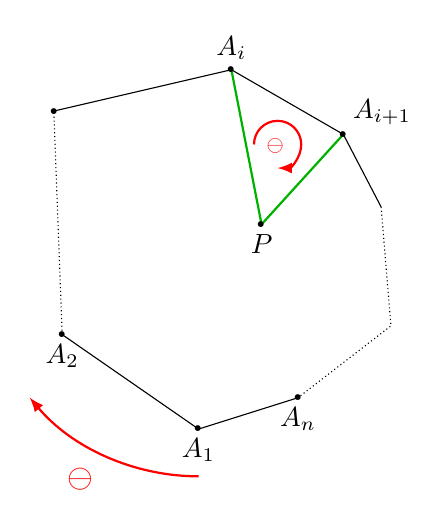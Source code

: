 ﻿\begin{tikzpicture}[scale=2]
\tikzset{
line/.style = {
shorten <=-3mm, shorten >=-3mm
},
vector/.style = {
thick,-latex
},
dot/.style = {
insert path={
  node[scale=2]{.}
}
},
perp/.style = {
draw,
angle eccentricity=.5,
angle radius=2mm,
pic text=.
}
}


% les points A1,...
\path
  +(-90:1.1)   coordinate (A1)
  +(-150:1)  coordinate (A2)
  +(135:1.3)   coordinate (A3)
  +(80:1.2)    coordinate (A4)
  +(40:1.2)   coordinate (A5)
  +(15:1.2)    coordinate (A6)
  +(-20:1.3) coordinate (A7)
  +(-55:1.1) coordinate (A8)
  (0.4,0.2) coordinate (P)
;

% le polygone
\draw (A8) -- (A1) -- (A2);
\draw[densely dotted]  (A2)--(A3) ;
\draw (A3)-- (A4) -- (A5) -- (A6) ;
\draw[densely dotted] (A6) -- (A7) -- (A8) ;


% rayons
\draw[green!70!black,thick] (P) --(A4);
\draw[green!70!black,thick] (P) --(A5);

% les points
\path
  (P) [dot] node[below]{$P$}
  (A1) [dot] node[below]{$A_1$}
  (A2) [dot] node[below]{$A_2$}
  (A3) [dot]
  (A8) [dot] node[below]{$A_n$}
  (A4) [dot] node[above]{$A_i$}
  (A5) [dot] node[above right]{$A_{i+1}$}
;


\draw[<-,>=latex, thick,red]  (48:0.75) arc (-90:180:0.15);
\node[red,scale=0.8]  at (55:0.85) {$\ominus$};

\draw[->,>=latex, thick,red]  (-90:1.4) arc (-90:-140:1.4) node[midway, below left,scale=1.2] {$\ominus$};

\end{tikzpicture}


